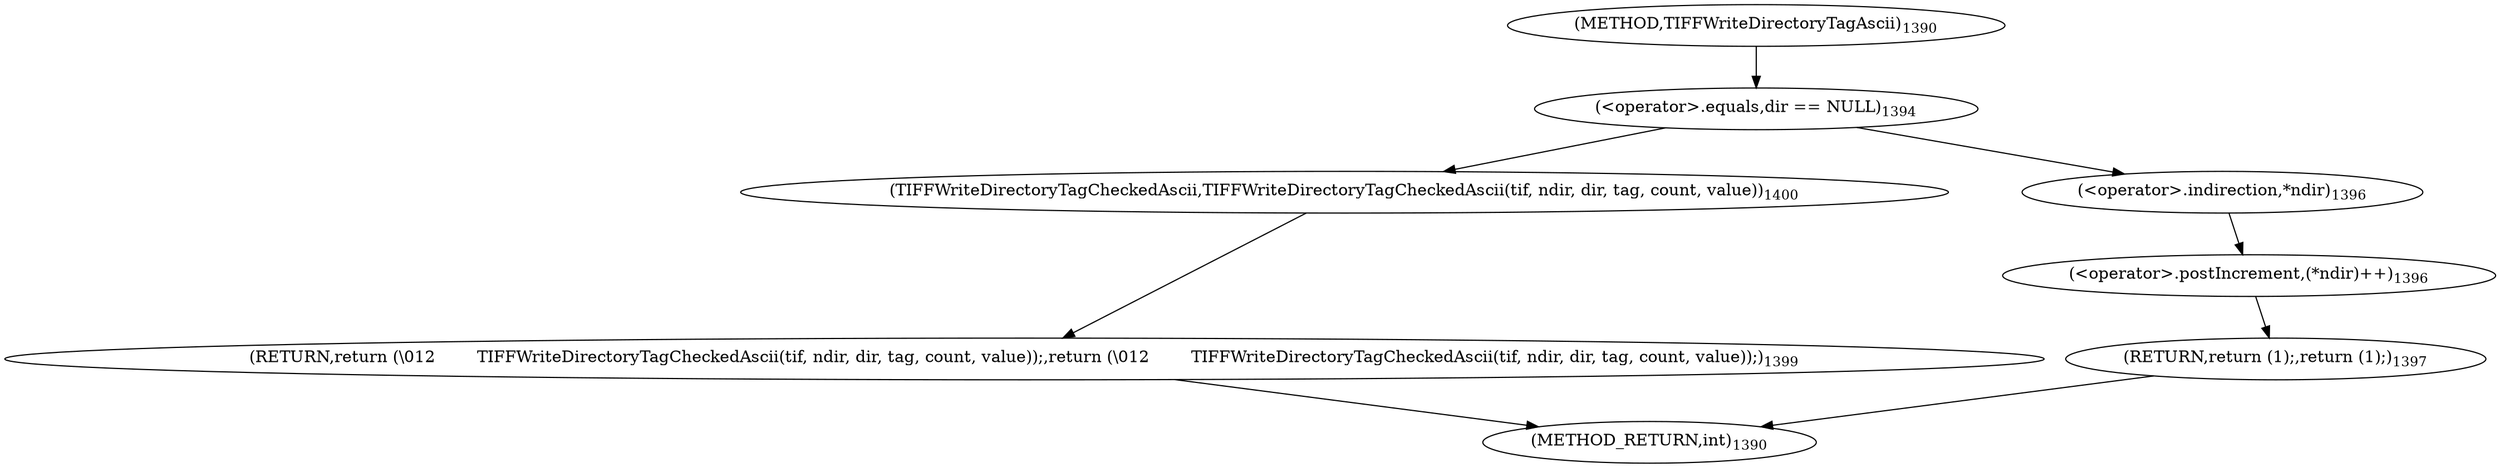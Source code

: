 digraph "TIFFWriteDirectoryTagAscii" {  
"67906" [label = <(RETURN,return (\012        TIFFWriteDirectoryTagCheckedAscii(tif, ndir, dir, tag, count, value));,return (\012        TIFFWriteDirectoryTagCheckedAscii(tif, ndir, dir, tag, count, value));)<SUB>1399</SUB>> ]
"67897" [label = <(&lt;operator&gt;.equals,dir == NULL)<SUB>1394</SUB>> ]
"67907" [label = <(TIFFWriteDirectoryTagCheckedAscii,TIFFWriteDirectoryTagCheckedAscii(tif, ndir, dir, tag, count, value))<SUB>1400</SUB>> ]
"67901" [label = <(&lt;operator&gt;.postIncrement,(*ndir)++)<SUB>1396</SUB>> ]
"67904" [label = <(RETURN,return (1);,return (1);)<SUB>1397</SUB>> ]
"67902" [label = <(&lt;operator&gt;.indirection,*ndir)<SUB>1396</SUB>> ]
"67888" [label = <(METHOD,TIFFWriteDirectoryTagAscii)<SUB>1390</SUB>> ]
"67914" [label = <(METHOD_RETURN,int)<SUB>1390</SUB>> ]
  "67906" -> "67914" 
  "67897" -> "67902" 
  "67897" -> "67907" 
  "67907" -> "67906" 
  "67901" -> "67904" 
  "67904" -> "67914" 
  "67902" -> "67901" 
  "67888" -> "67897" 
}
